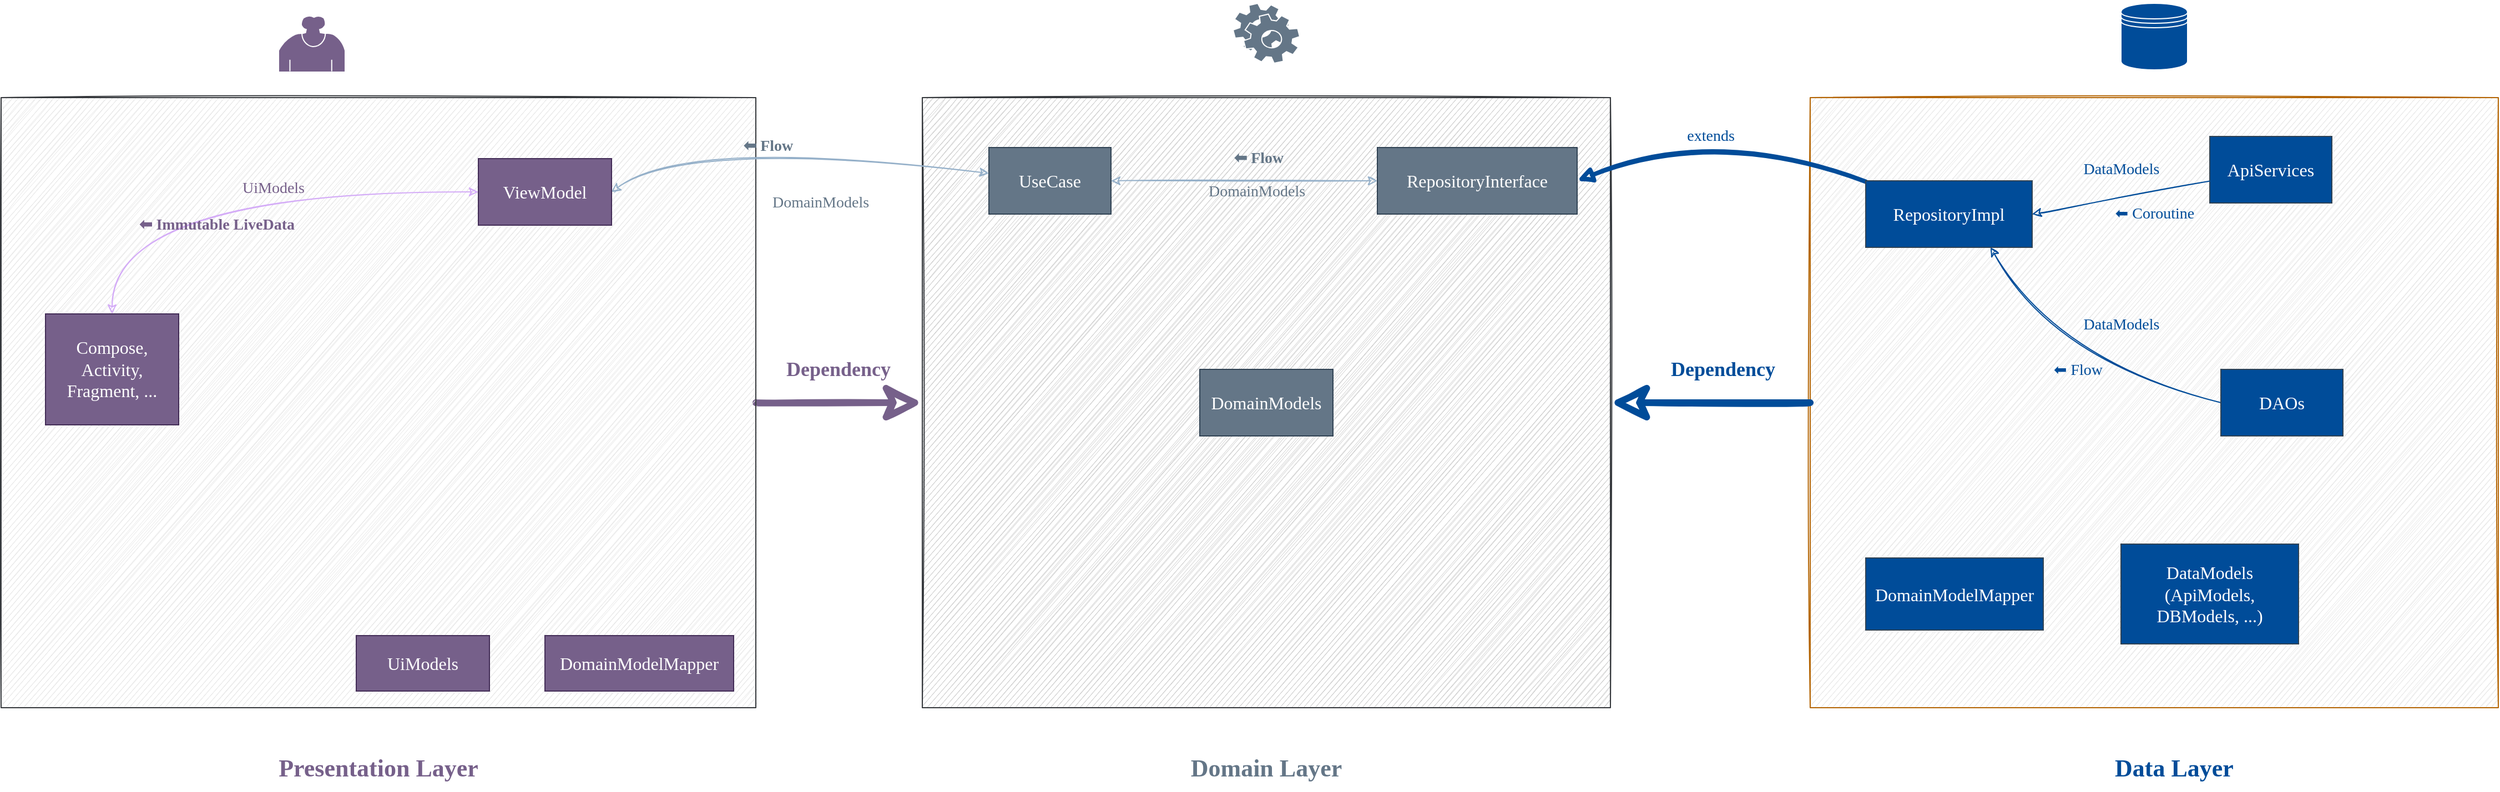 <mxfile version="14.9.1" type="device"><diagram id="fskoeZXoQP_KoV0biTnG" name="Page-1"><mxGraphModel dx="1613" dy="1101" grid="1" gridSize="10" guides="1" tooltips="1" connect="1" arrows="1" fold="1" page="1" pageScale="1" pageWidth="827" pageHeight="1169" math="0" shadow="0"><root><mxCell id="0"/><mxCell id="1" parent="0"/><mxCell id="LSsAEztIMfF9rfNvL_Yx-2" value="" style="shape=mxgraph.bpmn.user_task;html=1;outlineConnect=0;fillColor=#76608A;strokeColor=#FFFFFF;sketch=0;shadow=0;" parent="1" vertex="1"><mxGeometry x="440" y="108" width="60" height="64" as="geometry"/></mxCell><mxCell id="LSsAEztIMfF9rfNvL_Yx-3" value="" style="shape=mxgraph.bpmn.service_task;html=1;outlineConnect=0;fillColor=#647687;strokeColor=#FFFFFF;" parent="1" vertex="1"><mxGeometry x="1300" y="110" width="60" height="54" as="geometry"/></mxCell><mxCell id="LSsAEztIMfF9rfNvL_Yx-5" value="" style="shape=datastore;whiteSpace=wrap;html=1;fontColor=#ffffff;fillColor=#004C99;strokeColor=#FFFFFF;" parent="1" vertex="1"><mxGeometry x="2100" y="110" width="60" height="60" as="geometry"/></mxCell><mxCell id="LSsAEztIMfF9rfNvL_Yx-59" style="edgeStyle=none;curved=1;jumpStyle=none;jumpSize=1;orthogonalLoop=1;jettySize=auto;html=1;exitX=1;exitY=0.5;exitDx=0;exitDy=0;entryX=0;entryY=0.5;entryDx=0;entryDy=0;shadow=0;startArrow=none;startFill=0;endArrow=classic;endFill=0;strokeWidth=6;fontFamily=Comic Sans MS;fontSize=14;fontColor=#76608A;strokeColor=#76608A;endSize=20;startSize=1;sketch=1;" parent="1" source="LSsAEztIMfF9rfNvL_Yx-7" target="LSsAEztIMfF9rfNvL_Yx-27" edge="1"><mxGeometry relative="1" as="geometry"/></mxCell><mxCell id="LSsAEztIMfF9rfNvL_Yx-60" value="&lt;font style=&quot;font-size: 18px&quot;&gt;&lt;b&gt;Dependency&lt;/b&gt;&lt;/font&gt;" style="edgeLabel;html=1;align=center;verticalAlign=middle;resizable=0;points=[];fontSize=14;fontFamily=Comic Sans MS;fontColor=#76608A;labelBackgroundColor=none;" parent="LSsAEztIMfF9rfNvL_Yx-59" vertex="1" connectable="0"><mxGeometry x="-0.261" y="3" relative="1" as="geometry"><mxPoint x="18" y="-27" as="offset"/></mxGeometry></mxCell><mxCell id="LSsAEztIMfF9rfNvL_Yx-7" value="" style="rounded=0;whiteSpace=wrap;html=1;strokeColor=#36393d;sketch=1;fillColor=#E6E6E6;" parent="1" vertex="1"><mxGeometry x="190" y="195" width="680" height="550" as="geometry"/></mxCell><mxCell id="LSsAEztIMfF9rfNvL_Yx-8" value="&lt;p&gt;&lt;font color=&quot;#ffffff&quot; style=&quot;font-size: 16px&quot;&gt;Compose,&lt;br&gt;&lt;/font&gt;&lt;span style=&quot;font-size: 16px&quot;&gt;Activity, Fragment, ...&lt;/span&gt;&lt;/p&gt;" style="rounded=0;whiteSpace=wrap;html=1;strokeColor=#432D57;fillColor=#76608a;fontColor=#ffffff;fontFamily=Comic Sans MS;fontSize=14;" parent="1" vertex="1"><mxGeometry x="230" y="390" width="120" height="100" as="geometry"/></mxCell><mxCell id="LSsAEztIMfF9rfNvL_Yx-11" style="edgeStyle=orthogonalEdgeStyle;orthogonalLoop=1;jettySize=auto;html=1;fontFamily=Comic Sans MS;fontSize=14;fontColor=#0000FF;startArrow=classic;startFill=1;shadow=0;sketch=1;curved=1;strokeColor=#D4ACF7;" parent="1" source="LSsAEztIMfF9rfNvL_Yx-10" target="LSsAEztIMfF9rfNvL_Yx-8" edge="1"><mxGeometry relative="1" as="geometry"/></mxCell><mxCell id="LSsAEztIMfF9rfNvL_Yx-12" value="UiModels" style="edgeLabel;html=1;align=center;verticalAlign=middle;resizable=0;points=[];fontSize=14;fontFamily=Comic Sans MS;fontColor=#76608A;labelBackgroundColor=none;" parent="LSsAEztIMfF9rfNvL_Yx-11" vertex="1" connectable="0"><mxGeometry x="-0.16" y="-3" relative="1" as="geometry"><mxPoint as="offset"/></mxGeometry></mxCell><mxCell id="LSsAEztIMfF9rfNvL_Yx-32" value="&lt;b&gt;⬅&amp;nbsp;Immutable LiveData&lt;/b&gt;" style="edgeLabel;html=1;align=center;verticalAlign=middle;resizable=0;points=[];fontSize=14;fontFamily=Comic Sans MS;fontColor=#76608A;labelBackgroundColor=none;" parent="LSsAEztIMfF9rfNvL_Yx-11" vertex="1" connectable="0"><mxGeometry x="-0.064" y="16" relative="1" as="geometry"><mxPoint x="-30" y="14" as="offset"/></mxGeometry></mxCell><mxCell id="LSsAEztIMfF9rfNvL_Yx-10" value="&lt;p&gt;&lt;font color=&quot;#ffffff&quot; style=&quot;font-size: 16px&quot;&gt;ViewModel&lt;/font&gt;&lt;/p&gt;" style="rounded=0;whiteSpace=wrap;html=1;strokeColor=#432D57;fontColor=#ffffff;fontFamily=Comic Sans MS;fontSize=14;fillColor=#76608A;" parent="1" vertex="1"><mxGeometry x="620" y="250" width="120" height="60" as="geometry"/></mxCell><mxCell id="LSsAEztIMfF9rfNvL_Yx-27" value="" style="rounded=0;whiteSpace=wrap;html=1;strokeColor=#36393d;shadow=0;sketch=1;fillColor=#CCCCCC;" parent="1" vertex="1"><mxGeometry x="1020" y="195" width="620" height="550" as="geometry"/></mxCell><mxCell id="LSsAEztIMfF9rfNvL_Yx-29" style="edgeStyle=none;curved=1;jumpStyle=none;jumpSize=1;orthogonalLoop=1;jettySize=auto;html=1;entryX=1;entryY=0.5;entryDx=0;entryDy=0;shadow=0;startArrow=classic;startFill=1;fontFamily=Comic Sans MS;fontSize=14;fontColor=#76608A;strokeColor=#95B0C9;sketch=1;" parent="1" source="LSsAEztIMfF9rfNvL_Yx-28" target="LSsAEztIMfF9rfNvL_Yx-10" edge="1"><mxGeometry relative="1" as="geometry"><Array as="points"><mxPoint x="810" y="230"/></Array></mxGeometry></mxCell><mxCell id="LSsAEztIMfF9rfNvL_Yx-30" value="&lt;font color=&quot;#647687&quot;&gt;DomainModels&lt;/font&gt;" style="edgeLabel;html=1;align=center;verticalAlign=middle;resizable=0;points=[];fontSize=14;fontFamily=Comic Sans MS;fontColor=#76608A;labelBackgroundColor=none;" parent="LSsAEztIMfF9rfNvL_Yx-29" vertex="1" connectable="0"><mxGeometry x="-0.215" relative="1" as="geometry"><mxPoint x="-12.64" y="43.52" as="offset"/></mxGeometry></mxCell><mxCell id="LSsAEztIMfF9rfNvL_Yx-31" value="&lt;font color=&quot;#647687&quot;&gt;&lt;b&gt;&amp;nbsp;⬅ Flow&lt;/b&gt;&lt;/font&gt;" style="edgeLabel;html=1;align=center;verticalAlign=middle;resizable=0;points=[];fontSize=14;fontFamily=Comic Sans MS;fontColor=#76608A;labelBackgroundColor=none;" parent="LSsAEztIMfF9rfNvL_Yx-29" vertex="1" connectable="0"><mxGeometry x="-0.308" y="-4" relative="1" as="geometry"><mxPoint x="-78.93" y="-5.68" as="offset"/></mxGeometry></mxCell><mxCell id="LSsAEztIMfF9rfNvL_Yx-41" style="edgeStyle=none;curved=1;jumpStyle=none;jumpSize=1;orthogonalLoop=1;jettySize=auto;html=1;shadow=0;startArrow=classic;startFill=1;fontFamily=Comic Sans MS;fontSize=14;fontColor=#76608A;sketch=1;strokeColor=#95B0C9;" parent="1" source="LSsAEztIMfF9rfNvL_Yx-28" target="LSsAEztIMfF9rfNvL_Yx-40" edge="1"><mxGeometry relative="1" as="geometry"/></mxCell><mxCell id="LSsAEztIMfF9rfNvL_Yx-42" value="DomainModels" style="edgeLabel;html=1;align=center;verticalAlign=middle;resizable=0;points=[];fontSize=14;fontFamily=Comic Sans MS;labelBackgroundColor=none;fontColor=#647687;" parent="LSsAEztIMfF9rfNvL_Yx-41" vertex="1" connectable="0"><mxGeometry x="0.2" relative="1" as="geometry"><mxPoint x="-13" y="10" as="offset"/></mxGeometry></mxCell><mxCell id="LSsAEztIMfF9rfNvL_Yx-43" value="&lt;b style=&quot;&quot;&gt;&amp;nbsp;⬅ Flow&lt;/b&gt;" style="edgeLabel;html=1;align=center;verticalAlign=middle;resizable=0;points=[];fontSize=14;fontFamily=Comic Sans MS;fontColor=#647687;labelBackgroundColor=none;" parent="LSsAEztIMfF9rfNvL_Yx-41" vertex="1" connectable="0"><mxGeometry x="0.083" y="4" relative="1" as="geometry"><mxPoint x="1" y="-16" as="offset"/></mxGeometry></mxCell><mxCell id="LSsAEztIMfF9rfNvL_Yx-28" value="&lt;p&gt;&lt;font color=&quot;#ffffff&quot; style=&quot;font-size: 16px&quot;&gt;UseCase&lt;/font&gt;&lt;/p&gt;" style="rounded=0;whiteSpace=wrap;html=1;strokeColor=#314354;fontColor=#ffffff;fontFamily=Comic Sans MS;fontSize=14;fillColor=#647687;" parent="1" vertex="1"><mxGeometry x="1080" y="240" width="110" height="60" as="geometry"/></mxCell><mxCell id="LSsAEztIMfF9rfNvL_Yx-38" value="&lt;p&gt;&lt;font color=&quot;#ffffff&quot; style=&quot;font-size: 16px&quot;&gt;UiModels&lt;/font&gt;&lt;/p&gt;" style="rounded=0;whiteSpace=wrap;html=1;strokeColor=#432D57;fontColor=#ffffff;fontFamily=Comic Sans MS;fontSize=14;fillColor=#76608A;" parent="1" vertex="1"><mxGeometry x="510" y="680" width="120" height="50" as="geometry"/></mxCell><mxCell id="LSsAEztIMfF9rfNvL_Yx-39" value="&lt;p&gt;&lt;span style=&quot;font-size: 16px&quot;&gt;DomainModels&lt;/span&gt;&lt;/p&gt;" style="rounded=0;whiteSpace=wrap;html=1;strokeColor=#314354;fontColor=#ffffff;fontFamily=Comic Sans MS;fontSize=14;fillColor=#647687;sketch=0;glass=0;shadow=0;" parent="1" vertex="1"><mxGeometry x="1270" y="440" width="120" height="60" as="geometry"/></mxCell><mxCell id="LSsAEztIMfF9rfNvL_Yx-40" value="&lt;p&gt;&lt;span style=&quot;font-size: 16px&quot;&gt;RepositoryInterface&lt;/span&gt;&lt;/p&gt;" style="rounded=0;whiteSpace=wrap;html=1;strokeColor=#314354;fontColor=#ffffff;fontFamily=Comic Sans MS;fontSize=14;fillColor=#647687;" parent="1" vertex="1"><mxGeometry x="1430" y="240" width="180" height="60" as="geometry"/></mxCell><mxCell id="LSsAEztIMfF9rfNvL_Yx-44" value="" style="rounded=0;whiteSpace=wrap;html=1;strokeColor=#b46504;sketch=1;fillColor=#E6E6E6;" parent="1" vertex="1"><mxGeometry x="1820" y="195" width="620" height="550" as="geometry"/></mxCell><mxCell id="LSsAEztIMfF9rfNvL_Yx-45" value="&lt;p&gt;&lt;span style=&quot;font-size: 16px&quot;&gt;DataModels (ApiModels, DBModels, ...)&lt;/span&gt;&lt;/p&gt;" style="rounded=0;whiteSpace=wrap;html=1;strokeColor=#314354;fontColor=#ffffff;fontFamily=Comic Sans MS;fontSize=14;sketch=0;glass=0;shadow=0;fillColor=#004C99;" parent="1" vertex="1"><mxGeometry x="2100" y="597.5" width="160" height="90" as="geometry"/></mxCell><mxCell id="LSsAEztIMfF9rfNvL_Yx-46" value="&lt;p&gt;&lt;span style=&quot;font-size: 16px&quot;&gt;ApiServices&lt;/span&gt;&lt;/p&gt;" style="rounded=0;whiteSpace=wrap;html=1;strokeColor=#314354;fontColor=#ffffff;fontFamily=Comic Sans MS;fontSize=14;sketch=0;glass=0;shadow=0;fillColor=#004C99;" parent="1" vertex="1"><mxGeometry x="2180" y="230" width="110" height="60" as="geometry"/></mxCell><mxCell id="LSsAEztIMfF9rfNvL_Yx-52" style="edgeStyle=none;curved=1;jumpStyle=none;jumpSize=1;orthogonalLoop=1;jettySize=auto;html=1;entryX=0.75;entryY=1;entryDx=0;entryDy=0;shadow=0;startArrow=none;startFill=0;endArrow=classic;endFill=1;strokeColor=#004C99;strokeWidth=1;fontFamily=Comic Sans MS;fontSize=14;fontColor=#647687;sketch=1;exitX=0;exitY=0.5;exitDx=0;exitDy=0;" parent="1" source="LSsAEztIMfF9rfNvL_Yx-47" target="LSsAEztIMfF9rfNvL_Yx-48" edge="1"><mxGeometry relative="1" as="geometry"><Array as="points"><mxPoint x="2040" y="430"/></Array></mxGeometry></mxCell><mxCell id="LSsAEztIMfF9rfNvL_Yx-53" value="DataModels" style="edgeLabel;html=1;align=center;verticalAlign=middle;resizable=0;points=[];fontSize=14;fontFamily=Comic Sans MS;fontColor=#004C99;labelBackgroundColor=none;" parent="LSsAEztIMfF9rfNvL_Yx-52" vertex="1" connectable="0"><mxGeometry x="0.129" y="-2" relative="1" as="geometry"><mxPoint x="57.32" y="-28.65" as="offset"/></mxGeometry></mxCell><mxCell id="LSsAEztIMfF9rfNvL_Yx-54" value="⬅ Flow" style="edgeLabel;html=1;align=center;verticalAlign=middle;resizable=0;points=[];fontSize=14;fontFamily=Comic Sans MS;fontColor=#004C99;labelBackgroundColor=none;" parent="LSsAEztIMfF9rfNvL_Yx-52" vertex="1" connectable="0"><mxGeometry x="0.194" y="4" relative="1" as="geometry"><mxPoint x="26.84" y="13.86" as="offset"/></mxGeometry></mxCell><mxCell id="LSsAEztIMfF9rfNvL_Yx-47" value="&lt;p&gt;&lt;span style=&quot;font-size: 16px&quot;&gt;DAOs&lt;/span&gt;&lt;/p&gt;" style="rounded=0;whiteSpace=wrap;html=1;strokeColor=#314354;fontColor=#ffffff;fontFamily=Comic Sans MS;fontSize=14;sketch=0;glass=0;shadow=0;fillColor=#004C99;" parent="1" vertex="1"><mxGeometry x="2190" y="440" width="110" height="60" as="geometry"/></mxCell><mxCell id="LSsAEztIMfF9rfNvL_Yx-49" value="&lt;font color=&quot;#004c99&quot;&gt;extends&lt;/font&gt;" style="edgeStyle=none;curved=1;jumpStyle=none;jumpSize=1;orthogonalLoop=1;jettySize=auto;html=1;entryX=1;entryY=0.5;entryDx=0;entryDy=0;shadow=0;startArrow=none;startFill=0;fontFamily=Comic Sans MS;fontSize=14;fontColor=#647687;endArrow=block;endFill=1;strokeWidth=4;strokeColor=#004C99;sketch=1;labelBackgroundColor=none;" parent="1" source="LSsAEztIMfF9rfNvL_Yx-48" target="LSsAEztIMfF9rfNvL_Yx-40" edge="1"><mxGeometry x="0.001" y="14" relative="1" as="geometry"><mxPoint x="-15" y="-3" as="offset"/><Array as="points"><mxPoint x="1740" y="220"/></Array></mxGeometry></mxCell><mxCell id="LSsAEztIMfF9rfNvL_Yx-50" value="" style="edgeStyle=none;curved=1;jumpStyle=none;jumpSize=1;orthogonalLoop=1;jettySize=auto;html=1;exitX=1;exitY=0.5;exitDx=0;exitDy=0;shadow=0;startArrow=classic;startFill=1;endArrow=none;endFill=0;strokeColor=#004C99;strokeWidth=1;fontFamily=Comic Sans MS;fontSize=14;fontColor=#647687;sketch=1;" parent="1" source="LSsAEztIMfF9rfNvL_Yx-48" target="LSsAEztIMfF9rfNvL_Yx-46" edge="1"><mxGeometry x="0.208" y="-18" relative="1" as="geometry"><mxPoint as="offset"/></mxGeometry></mxCell><mxCell id="LSsAEztIMfF9rfNvL_Yx-51" value="DataModels" style="edgeLabel;html=1;align=center;verticalAlign=middle;resizable=0;points=[];fontSize=14;fontFamily=Comic Sans MS;labelBackgroundColor=none;fontColor=#004C99;" parent="LSsAEztIMfF9rfNvL_Yx-50" vertex="1" connectable="0"><mxGeometry x="0.118" y="2" relative="1" as="geometry"><mxPoint x="-9.1" y="-21.39" as="offset"/></mxGeometry></mxCell><mxCell id="LSsAEztIMfF9rfNvL_Yx-55" value="⬅ Coroutine" style="edgeLabel;html=1;align=center;verticalAlign=middle;resizable=0;points=[];fontSize=14;fontFamily=Comic Sans MS;fontColor=#004C99;labelBackgroundColor=none;" parent="LSsAEztIMfF9rfNvL_Yx-50" vertex="1" connectable="0"><mxGeometry x="-0.032" y="3" relative="1" as="geometry"><mxPoint x="32.88" y="17.4" as="offset"/></mxGeometry></mxCell><mxCell id="LSsAEztIMfF9rfNvL_Yx-48" value="&lt;p&gt;&lt;span style=&quot;font-size: 16px&quot;&gt;RepositoryImpl&lt;/span&gt;&lt;/p&gt;" style="rounded=0;whiteSpace=wrap;html=1;strokeColor=#314354;fontColor=#ffffff;fontFamily=Comic Sans MS;fontSize=14;sketch=0;glass=0;shadow=0;fillColor=#004C99;" parent="1" vertex="1"><mxGeometry x="1870" y="270" width="150" height="60" as="geometry"/></mxCell><mxCell id="LSsAEztIMfF9rfNvL_Yx-57" value="&lt;p&gt;&lt;span style=&quot;font-size: 16px&quot;&gt;DomainModelMapper&lt;/span&gt;&lt;/p&gt;" style="rounded=0;whiteSpace=wrap;html=1;strokeColor=#314354;fontColor=#ffffff;fontFamily=Comic Sans MS;fontSize=14;sketch=0;glass=0;shadow=0;fillColor=#004C99;" parent="1" vertex="1"><mxGeometry x="1870" y="610" width="160" height="65" as="geometry"/></mxCell><mxCell id="LSsAEztIMfF9rfNvL_Yx-58" value="&lt;p&gt;&lt;font color=&quot;#ffffff&quot; style=&quot;font-size: 16px&quot;&gt;DomainModelMapper&lt;/font&gt;&lt;/p&gt;" style="rounded=0;whiteSpace=wrap;html=1;strokeColor=#432D57;fontColor=#ffffff;fontFamily=Comic Sans MS;fontSize=14;fillColor=#76608A;" parent="1" vertex="1"><mxGeometry x="680" y="680" width="170" height="50" as="geometry"/></mxCell><mxCell id="LSsAEztIMfF9rfNvL_Yx-63" value="&lt;font style=&quot;font-size: 22px&quot; color=&quot;#76608a&quot;&gt;&lt;b&gt;Presentation Layer&lt;/b&gt;&lt;/font&gt;" style="text;html=1;strokeColor=none;fillColor=none;align=center;verticalAlign=middle;whiteSpace=wrap;rounded=0;shadow=0;glass=0;labelBackgroundColor=none;fontFamily=Comic Sans MS;fontSize=14;fontColor=#004C99;" parent="1" vertex="1"><mxGeometry x="395" y="780" width="270" height="40" as="geometry"/></mxCell><mxCell id="LSsAEztIMfF9rfNvL_Yx-64" value="&lt;font style=&quot;font-size: 22px&quot; color=&quot;#647687&quot;&gt;&lt;b&gt;Domain Layer&lt;/b&gt;&lt;/font&gt;" style="text;html=1;strokeColor=none;fillColor=none;align=center;verticalAlign=middle;whiteSpace=wrap;rounded=0;shadow=0;glass=0;labelBackgroundColor=none;fontFamily=Comic Sans MS;fontSize=14;fontColor=#004C99;" parent="1" vertex="1"><mxGeometry x="1195" y="780" width="270" height="40" as="geometry"/></mxCell><mxCell id="LSsAEztIMfF9rfNvL_Yx-65" value="&lt;font style=&quot;font-size: 22px&quot;&gt;&lt;b&gt;Data Layer&lt;/b&gt;&lt;/font&gt;" style="text;html=1;strokeColor=none;fillColor=none;align=center;verticalAlign=middle;whiteSpace=wrap;rounded=0;shadow=0;glass=0;labelBackgroundColor=none;fontFamily=Comic Sans MS;fontSize=14;fontColor=#004C99;" parent="1" vertex="1"><mxGeometry x="2013" y="780" width="270" height="40" as="geometry"/></mxCell><mxCell id="LSsAEztIMfF9rfNvL_Yx-74" style="edgeStyle=none;curved=1;jumpStyle=none;jumpSize=1;orthogonalLoop=1;jettySize=auto;html=1;exitX=0;exitY=0.5;exitDx=0;exitDy=0;shadow=0;startArrow=none;startFill=0;endArrow=classic;endFill=0;strokeWidth=6;fontFamily=Comic Sans MS;fontSize=14;fontColor=#76608A;endSize=20;startSize=1;entryX=1;entryY=0.5;entryDx=0;entryDy=0;strokeColor=#004C99;sketch=1;" parent="1" source="LSsAEztIMfF9rfNvL_Yx-44" target="LSsAEztIMfF9rfNvL_Yx-27" edge="1"><mxGeometry relative="1" as="geometry"><mxPoint x="1654" y="510" as="sourcePoint"/><mxPoint x="1720" y="610" as="targetPoint"/></mxGeometry></mxCell><mxCell id="LSsAEztIMfF9rfNvL_Yx-75" value="&lt;font style=&quot;font-size: 18px&quot;&gt;&lt;b&gt;Dependency&lt;/b&gt;&lt;/font&gt;" style="edgeLabel;html=1;align=center;verticalAlign=middle;resizable=0;points=[];fontSize=14;fontFamily=Comic Sans MS;labelBackgroundColor=none;fontColor=#004C99;" parent="LSsAEztIMfF9rfNvL_Yx-74" vertex="1" connectable="0"><mxGeometry x="-0.261" y="3" relative="1" as="geometry"><mxPoint x="-12.86" y="-33" as="offset"/></mxGeometry></mxCell></root></mxGraphModel></diagram></mxfile>